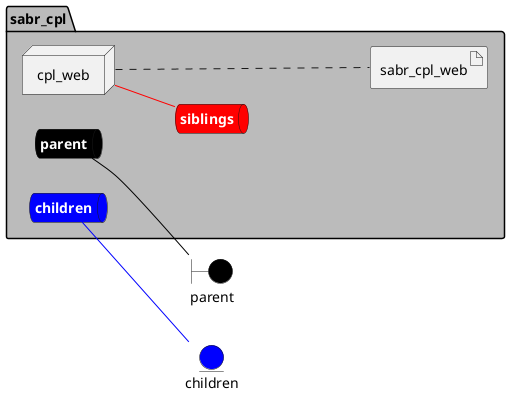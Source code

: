 @startuml

left to right direction


boundary parent #black


entity children #blue




package "sabr_cpl" #bbbbbb {
    queue parentnet #black [
            <b><color:white>parent</color></b>
    ]
    
    parentnet -[#black]- parent
    
    queue childrennet #blue [
            <b><color:white>children</color></b>
    ]
    
    childrennet -[#blue]- children
    
    queue siblingsnet #red [
            <b><color:white>siblings</color></b>
    ]
    

node "cpl_web" as cpl_webService


        artifact "sabr_cpl_web" as sabr_cpl_webimage
    
}

cpl_webService -[#red]- siblingsnet
cpl_webService .... sabr_cpl_webimage


@enduml
